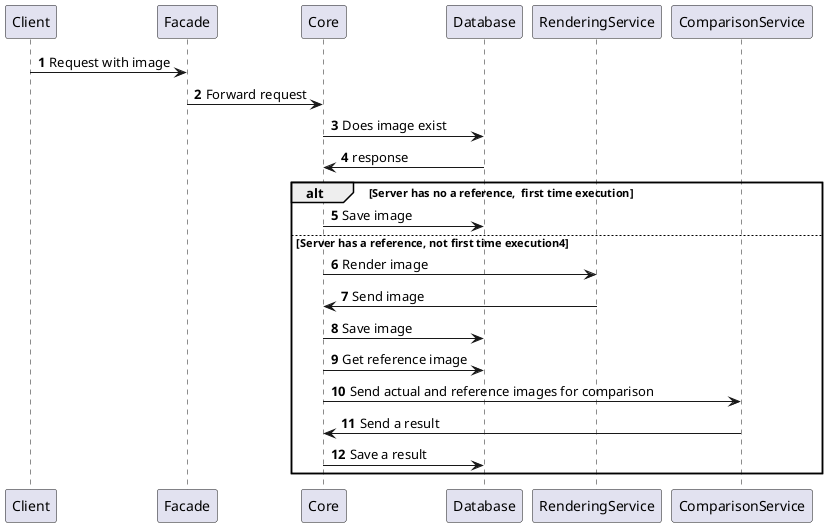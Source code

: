 @startuml
autonumber


Client -> Facade:  Request with image

Facade -> Core:  Forward request

  Core -> Database: Does image exist
  Database -> Core: response

alt Server has no a reference,  first time execution

  Core -> Database: Save image


else Server has a reference, not first time execution4
  Core -> RenderingService: Render image
  RenderingService -> Core: Send image
  Core -> Database: Save image
  Core -> Database: Get reference image
  Core -> ComparisonService: Send actual and reference images for comparison
  ComparisonService -> Core: Send a result
  Core -> Database: Save a result
end


@enduml